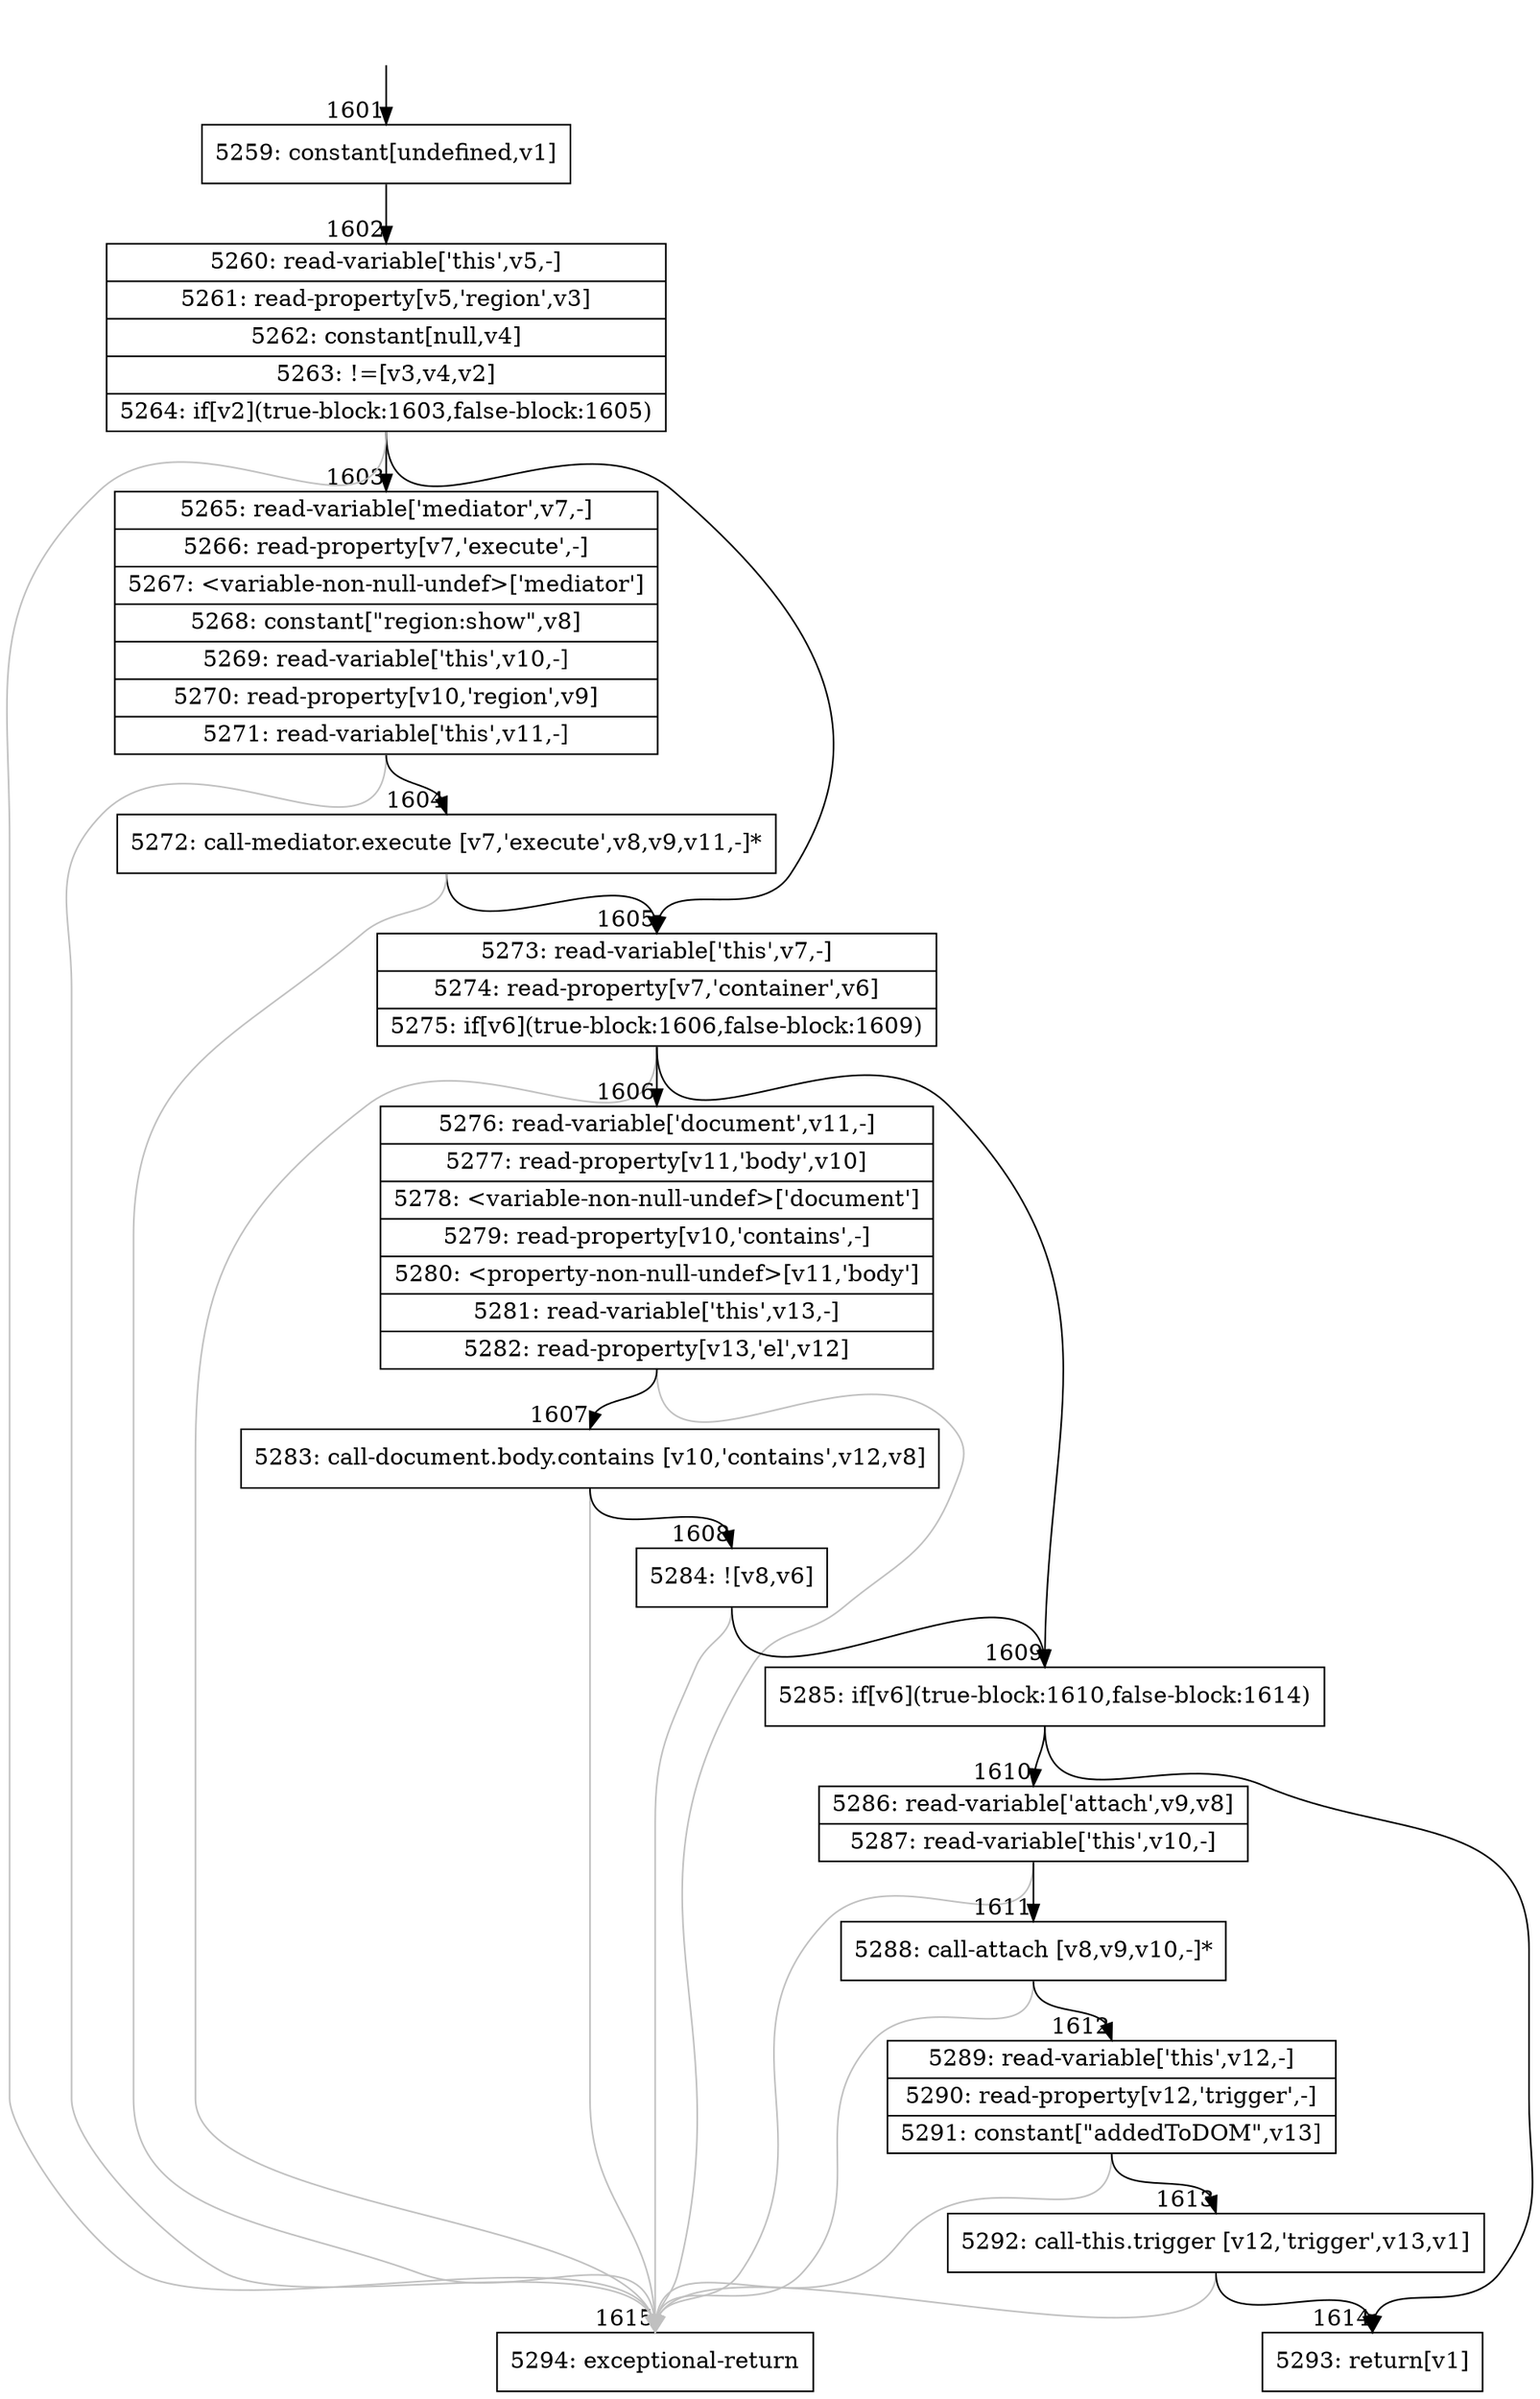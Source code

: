 digraph {
rankdir="TD"
BB_entry132[shape=none,label=""];
BB_entry132 -> BB1601 [tailport=s, headport=n, headlabel="    1601"]
BB1601 [shape=record label="{5259: constant[undefined,v1]}" ] 
BB1601 -> BB1602 [tailport=s, headport=n, headlabel="      1602"]
BB1602 [shape=record label="{5260: read-variable['this',v5,-]|5261: read-property[v5,'region',v3]|5262: constant[null,v4]|5263: !=[v3,v4,v2]|5264: if[v2](true-block:1603,false-block:1605)}" ] 
BB1602 -> BB1603 [tailport=s, headport=n, headlabel="      1603"]
BB1602 -> BB1605 [tailport=s, headport=n, headlabel="      1605"]
BB1602 -> BB1615 [tailport=s, headport=n, color=gray, headlabel="      1615"]
BB1603 [shape=record label="{5265: read-variable['mediator',v7,-]|5266: read-property[v7,'execute',-]|5267: \<variable-non-null-undef\>['mediator']|5268: constant[\"region:show\",v8]|5269: read-variable['this',v10,-]|5270: read-property[v10,'region',v9]|5271: read-variable['this',v11,-]}" ] 
BB1603 -> BB1604 [tailport=s, headport=n, headlabel="      1604"]
BB1603 -> BB1615 [tailport=s, headport=n, color=gray]
BB1604 [shape=record label="{5272: call-mediator.execute [v7,'execute',v8,v9,v11,-]*}" ] 
BB1604 -> BB1605 [tailport=s, headport=n]
BB1604 -> BB1615 [tailport=s, headport=n, color=gray]
BB1605 [shape=record label="{5273: read-variable['this',v7,-]|5274: read-property[v7,'container',v6]|5275: if[v6](true-block:1606,false-block:1609)}" ] 
BB1605 -> BB1609 [tailport=s, headport=n, headlabel="      1609"]
BB1605 -> BB1606 [tailport=s, headport=n, headlabel="      1606"]
BB1605 -> BB1615 [tailport=s, headport=n, color=gray]
BB1606 [shape=record label="{5276: read-variable['document',v11,-]|5277: read-property[v11,'body',v10]|5278: \<variable-non-null-undef\>['document']|5279: read-property[v10,'contains',-]|5280: \<property-non-null-undef\>[v11,'body']|5281: read-variable['this',v13,-]|5282: read-property[v13,'el',v12]}" ] 
BB1606 -> BB1607 [tailport=s, headport=n, headlabel="      1607"]
BB1606 -> BB1615 [tailport=s, headport=n, color=gray]
BB1607 [shape=record label="{5283: call-document.body.contains [v10,'contains',v12,v8]}" ] 
BB1607 -> BB1608 [tailport=s, headport=n, headlabel="      1608"]
BB1607 -> BB1615 [tailport=s, headport=n, color=gray]
BB1608 [shape=record label="{5284: ![v8,v6]}" ] 
BB1608 -> BB1609 [tailport=s, headport=n]
BB1608 -> BB1615 [tailport=s, headport=n, color=gray]
BB1609 [shape=record label="{5285: if[v6](true-block:1610,false-block:1614)}" ] 
BB1609 -> BB1610 [tailport=s, headport=n, headlabel="      1610"]
BB1609 -> BB1614 [tailport=s, headport=n, headlabel="      1614"]
BB1610 [shape=record label="{5286: read-variable['attach',v9,v8]|5287: read-variable['this',v10,-]}" ] 
BB1610 -> BB1611 [tailport=s, headport=n, headlabel="      1611"]
BB1610 -> BB1615 [tailport=s, headport=n, color=gray]
BB1611 [shape=record label="{5288: call-attach [v8,v9,v10,-]*}" ] 
BB1611 -> BB1612 [tailport=s, headport=n, headlabel="      1612"]
BB1611 -> BB1615 [tailport=s, headport=n, color=gray]
BB1612 [shape=record label="{5289: read-variable['this',v12,-]|5290: read-property[v12,'trigger',-]|5291: constant[\"addedToDOM\",v13]}" ] 
BB1612 -> BB1613 [tailport=s, headport=n, headlabel="      1613"]
BB1612 -> BB1615 [tailport=s, headport=n, color=gray]
BB1613 [shape=record label="{5292: call-this.trigger [v12,'trigger',v13,v1]}" ] 
BB1613 -> BB1614 [tailport=s, headport=n]
BB1613 -> BB1615 [tailport=s, headport=n, color=gray]
BB1614 [shape=record label="{5293: return[v1]}" ] 
BB1615 [shape=record label="{5294: exceptional-return}" ] 
//#$~ 1466
}
